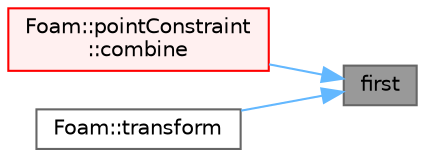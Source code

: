 digraph "first"
{
 // LATEX_PDF_SIZE
  bgcolor="transparent";
  edge [fontname=Helvetica,fontsize=10,labelfontname=Helvetica,labelfontsize=10];
  node [fontname=Helvetica,fontsize=10,shape=box,height=0.2,width=0.4];
  rankdir="RL";
  Node1 [id="Node000001",label="first",height=0.2,width=0.4,color="gray40", fillcolor="grey60", style="filled", fontcolor="black",tooltip=" "];
  Node1 -> Node2 [id="edge1_Node000001_Node000002",dir="back",color="steelblue1",style="solid",tooltip=" "];
  Node2 [id="Node000002",label="Foam::pointConstraint\l::combine",height=0.2,width=0.4,color="red", fillcolor="#FFF0F0", style="filled",URL="$classFoam_1_1pointConstraint.html#a095efd16d47ddb55e30cbadf5489777a",tooltip=" "];
  Node1 -> Node7 [id="edge2_Node000001_Node000007",dir="back",color="steelblue1",style="solid",tooltip=" "];
  Node7 [id="Node000007",label="Foam::transform",height=0.2,width=0.4,color="grey40", fillcolor="white", style="filled",URL="$namespaceFoam.html#a3181570d982857605ffceda2ac4f4fa2",tooltip=" "];
}
